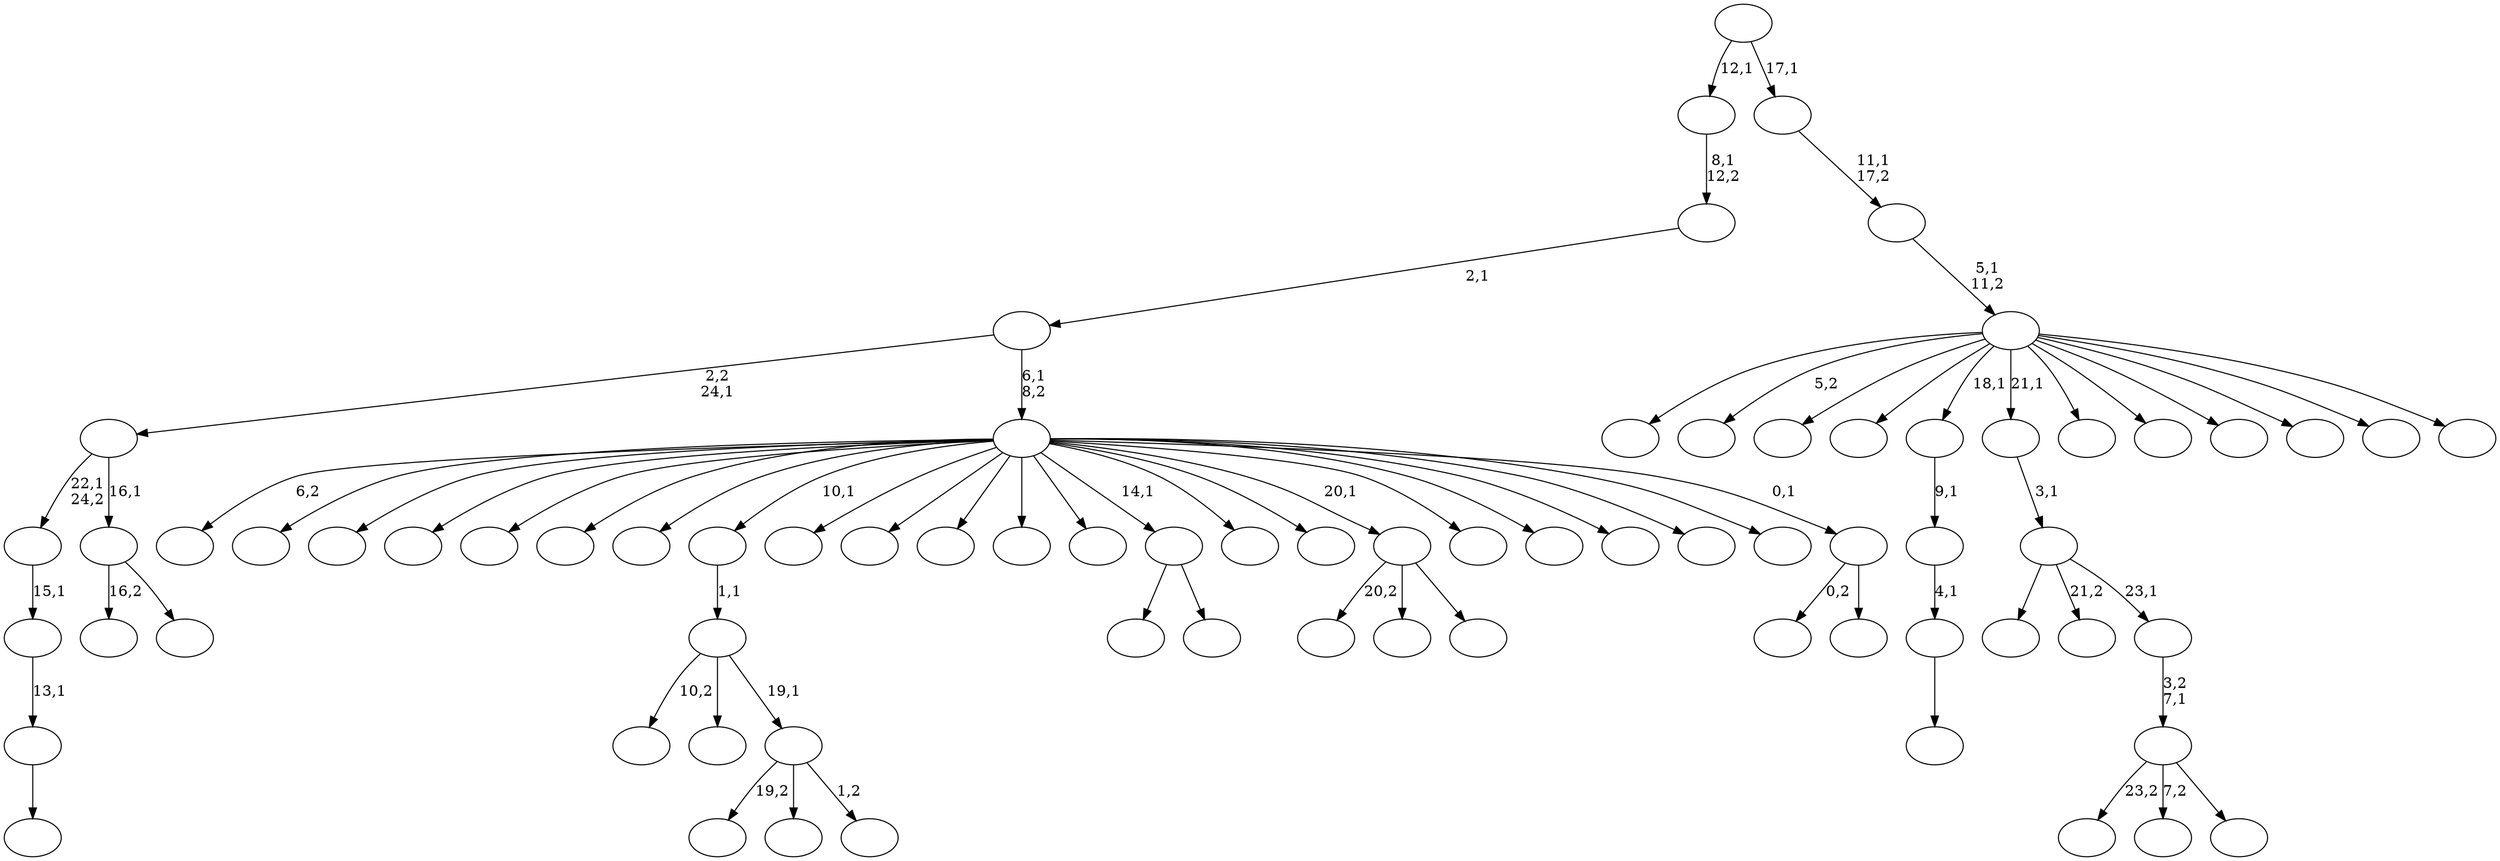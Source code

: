 digraph T {
	75 [label=""]
	74 [label=""]
	73 [label=""]
	72 [label=""]
	71 [label=""]
	70 [label=""]
	69 [label=""]
	68 [label=""]
	67 [label=""]
	66 [label=""]
	65 [label=""]
	64 [label=""]
	63 [label=""]
	62 [label=""]
	61 [label=""]
	60 [label=""]
	59 [label=""]
	58 [label=""]
	57 [label=""]
	56 [label=""]
	55 [label=""]
	54 [label=""]
	53 [label=""]
	52 [label=""]
	51 [label=""]
	50 [label=""]
	49 [label=""]
	48 [label=""]
	47 [label=""]
	46 [label=""]
	45 [label=""]
	44 [label=""]
	43 [label=""]
	42 [label=""]
	41 [label=""]
	40 [label=""]
	39 [label=""]
	38 [label=""]
	37 [label=""]
	36 [label=""]
	35 [label=""]
	34 [label=""]
	33 [label=""]
	32 [label=""]
	31 [label=""]
	30 [label=""]
	29 [label=""]
	28 [label=""]
	27 [label=""]
	26 [label=""]
	25 [label=""]
	24 [label=""]
	23 [label=""]
	22 [label=""]
	21 [label=""]
	20 [label=""]
	19 [label=""]
	18 [label=""]
	17 [label=""]
	16 [label=""]
	15 [label=""]
	14 [label=""]
	13 [label=""]
	12 [label=""]
	11 [label=""]
	10 [label=""]
	9 [label=""]
	8 [label=""]
	7 [label=""]
	6 [label=""]
	5 [label=""]
	4 [label=""]
	3 [label=""]
	2 [label=""]
	1 [label=""]
	0 [label=""]
	69 -> 70 [label=""]
	68 -> 69 [label="13,1"]
	67 -> 68 [label="15,1"]
	50 -> 75 [label="19,2"]
	50 -> 58 [label=""]
	50 -> 51 [label="1,2"]
	49 -> 74 [label="10,2"]
	49 -> 54 [label=""]
	49 -> 50 [label="19,1"]
	48 -> 49 [label="1,1"]
	40 -> 41 [label=""]
	39 -> 40 [label="4,1"]
	38 -> 39 [label="9,1"]
	33 -> 52 [label=""]
	33 -> 34 [label=""]
	29 -> 57 [label="20,2"]
	29 -> 53 [label=""]
	29 -> 30 [label=""]
	27 -> 72 [label="23,2"]
	27 -> 66 [label="7,2"]
	27 -> 28 [label=""]
	26 -> 27 [label="3,2\n7,1"]
	25 -> 64 [label=""]
	25 -> 47 [label="21,2"]
	25 -> 26 [label="23,1"]
	24 -> 25 [label="3,1"]
	22 -> 37 [label="16,2"]
	22 -> 23 [label=""]
	21 -> 67 [label="22,1\n24,2"]
	21 -> 22 [label="16,1"]
	9 -> 60 [label="0,2"]
	9 -> 10 [label=""]
	8 -> 73 [label="6,2"]
	8 -> 63 [label=""]
	8 -> 62 [label=""]
	8 -> 61 [label=""]
	8 -> 59 [label=""]
	8 -> 56 [label=""]
	8 -> 55 [label=""]
	8 -> 48 [label="10,1"]
	8 -> 46 [label=""]
	8 -> 45 [label=""]
	8 -> 42 [label=""]
	8 -> 36 [label=""]
	8 -> 35 [label=""]
	8 -> 33 [label="14,1"]
	8 -> 32 [label=""]
	8 -> 31 [label=""]
	8 -> 29 [label="20,1"]
	8 -> 20 [label=""]
	8 -> 17 [label=""]
	8 -> 16 [label=""]
	8 -> 14 [label=""]
	8 -> 12 [label=""]
	8 -> 9 [label="0,1"]
	7 -> 21 [label="2,2\n24,1"]
	7 -> 8 [label="6,1\n8,2"]
	6 -> 7 [label="2,1"]
	5 -> 6 [label="8,1\n12,2"]
	3 -> 71 [label=""]
	3 -> 65 [label="5,2"]
	3 -> 44 [label=""]
	3 -> 43 [label=""]
	3 -> 38 [label="18,1"]
	3 -> 24 [label="21,1"]
	3 -> 19 [label=""]
	3 -> 18 [label=""]
	3 -> 15 [label=""]
	3 -> 13 [label=""]
	3 -> 11 [label=""]
	3 -> 4 [label=""]
	2 -> 3 [label="5,1\n11,2"]
	1 -> 2 [label="11,1\n17,2"]
	0 -> 5 [label="12,1"]
	0 -> 1 [label="17,1"]
}
